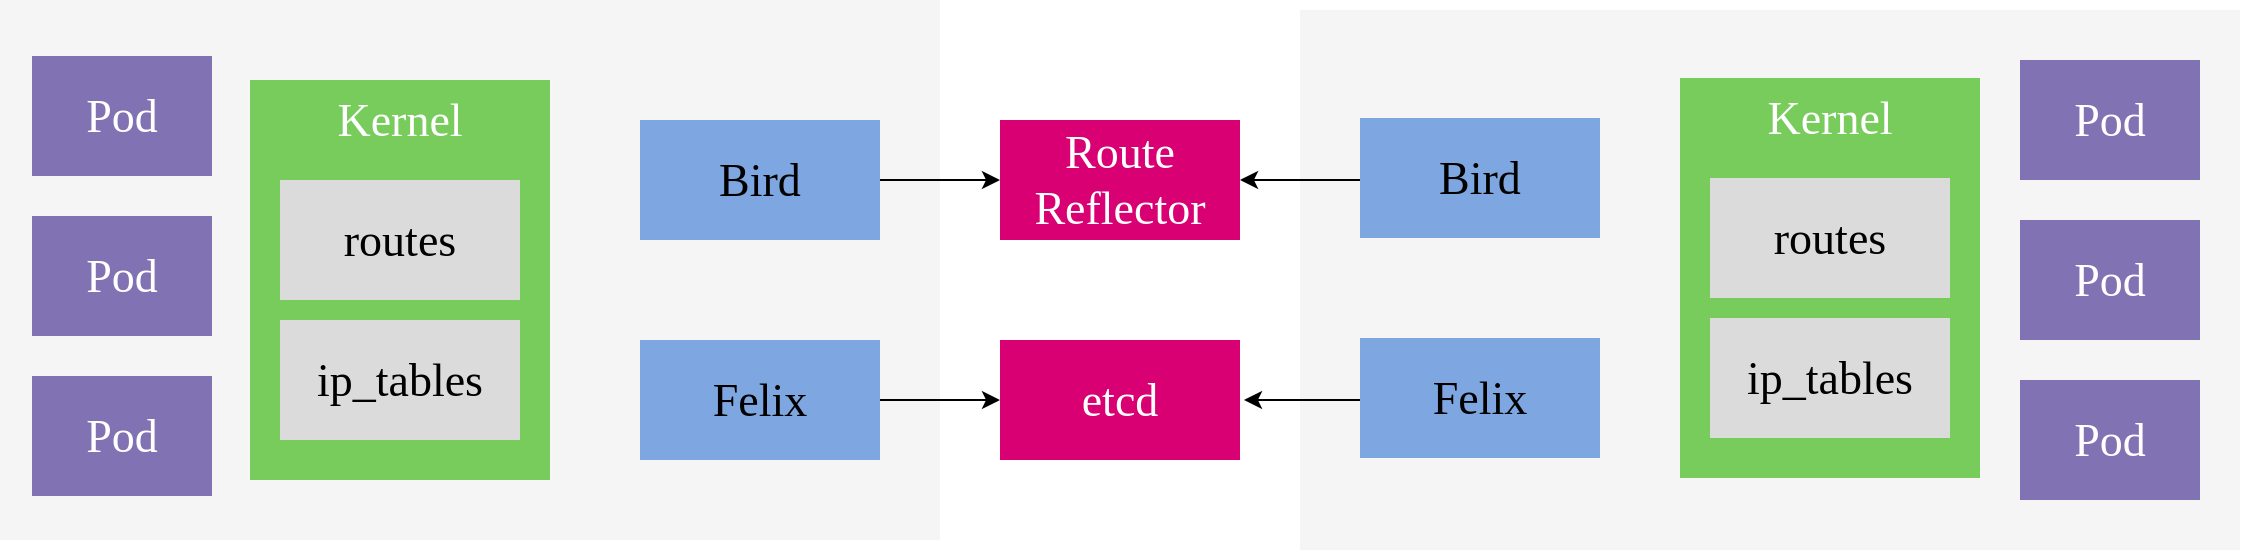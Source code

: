 <mxfile version="14.6.13" type="device"><diagram id="7OYIP2FMA4adme4rxs6J" name="第 1 页"><mxGraphModel dx="946" dy="597" grid="1" gridSize="10" guides="1" tooltips="1" connect="1" arrows="1" fold="1" page="1" pageScale="1" pageWidth="827" pageHeight="1169" math="0" shadow="0"><root><mxCell id="0"/><mxCell id="1" parent="0"/><mxCell id="vTIvfmuPmQGcx4VH7lIx-21" value="" style="rounded=0;whiteSpace=wrap;html=1;fontFamily=Comic Sans MS;fontSize=23;fillColor=#f5f5f5;fontColor=#333333;strokeColor=none;" vertex="1" parent="1"><mxGeometry x="650" y="15" width="470" height="270" as="geometry"/></mxCell><mxCell id="vTIvfmuPmQGcx4VH7lIx-12" value="" style="rounded=0;whiteSpace=wrap;html=1;fontFamily=Comic Sans MS;fontSize=23;fillColor=#f5f5f5;fontColor=#333333;strokeColor=none;" vertex="1" parent="1"><mxGeometry y="10" width="470" height="270" as="geometry"/></mxCell><mxCell id="vTIvfmuPmQGcx4VH7lIx-1" value="Felix" style="rounded=0;whiteSpace=wrap;html=1;fontFamily=Comic Sans MS;fontSize=23;fillColor=#7EA6E0;strokeColor=none;" vertex="1" parent="1"><mxGeometry x="320" y="180" width="120" height="60" as="geometry"/></mxCell><mxCell id="vTIvfmuPmQGcx4VH7lIx-4" value="etcd" style="rounded=0;whiteSpace=wrap;html=1;fontFamily=Comic Sans MS;fontSize=23;fillColor=#d80073;fontColor=#ffffff;strokeColor=none;" vertex="1" parent="1"><mxGeometry x="500" y="180" width="120" height="60" as="geometry"/></mxCell><mxCell id="vTIvfmuPmQGcx4VH7lIx-5" value="Route&lt;br&gt;Reflector" style="rounded=0;whiteSpace=wrap;html=1;fontFamily=Comic Sans MS;fontSize=23;fillColor=#d80073;fontColor=#ffffff;strokeColor=none;" vertex="1" parent="1"><mxGeometry x="500" y="70" width="120" height="60" as="geometry"/></mxCell><mxCell id="vTIvfmuPmQGcx4VH7lIx-6" value="" style="endArrow=classic;html=1;fontFamily=Comic Sans MS;fontSize=23;exitX=1;exitY=0.5;exitDx=0;exitDy=0;entryX=0;entryY=0.5;entryDx=0;entryDy=0;" edge="1" parent="1" source="vTIvfmuPmQGcx4VH7lIx-1" target="vTIvfmuPmQGcx4VH7lIx-4"><mxGeometry width="50" height="50" relative="1" as="geometry"><mxPoint x="250" y="370" as="sourcePoint"/><mxPoint x="470" y="230" as="targetPoint"/></mxGeometry></mxCell><mxCell id="vTIvfmuPmQGcx4VH7lIx-7" value="" style="endArrow=classic;html=1;fontFamily=Comic Sans MS;fontSize=23;exitX=0;exitY=0.5;exitDx=0;exitDy=0;" edge="1" parent="1"><mxGeometry width="50" height="50" relative="1" as="geometry"><mxPoint x="730" y="210" as="sourcePoint"/><mxPoint x="622" y="210" as="targetPoint"/></mxGeometry></mxCell><mxCell id="vTIvfmuPmQGcx4VH7lIx-8" value="Bird" style="rounded=0;whiteSpace=wrap;html=1;fontFamily=Comic Sans MS;fontSize=23;fillColor=#7EA6E0;strokeColor=none;" vertex="1" parent="1"><mxGeometry x="320" y="70" width="120" height="60" as="geometry"/></mxCell><mxCell id="vTIvfmuPmQGcx4VH7lIx-10" value="" style="endArrow=classic;html=1;fontFamily=Comic Sans MS;fontSize=23;entryX=0;entryY=0.5;entryDx=0;entryDy=0;exitX=1;exitY=0.5;exitDx=0;exitDy=0;" edge="1" parent="1" source="vTIvfmuPmQGcx4VH7lIx-8" target="vTIvfmuPmQGcx4VH7lIx-5"><mxGeometry width="50" height="50" relative="1" as="geometry"><mxPoint x="389" y="280" as="sourcePoint"/><mxPoint x="439" y="230" as="targetPoint"/></mxGeometry></mxCell><mxCell id="vTIvfmuPmQGcx4VH7lIx-11" value="" style="endArrow=classic;html=1;fontFamily=Comic Sans MS;fontSize=23;entryX=1;entryY=0.5;entryDx=0;entryDy=0;exitX=0;exitY=0.5;exitDx=0;exitDy=0;" edge="1" parent="1" target="vTIvfmuPmQGcx4VH7lIx-5"><mxGeometry width="50" height="50" relative="1" as="geometry"><mxPoint x="730" y="100" as="sourcePoint"/><mxPoint x="530" y="300" as="targetPoint"/></mxGeometry></mxCell><mxCell id="vTIvfmuPmQGcx4VH7lIx-17" value="" style="group" vertex="1" connectable="0" parent="1"><mxGeometry x="125" y="50" width="150" height="200" as="geometry"/></mxCell><mxCell id="vTIvfmuPmQGcx4VH7lIx-13" value="" style="rounded=0;whiteSpace=wrap;html=1;fontFamily=Comic Sans MS;fontSize=23;fillColor=#77CC5B;strokeColor=none;" vertex="1" parent="vTIvfmuPmQGcx4VH7lIx-17"><mxGeometry width="150" height="200" as="geometry"/></mxCell><mxCell id="vTIvfmuPmQGcx4VH7lIx-14" value="routes" style="rounded=0;whiteSpace=wrap;html=1;fontFamily=Comic Sans MS;fontSize=23;fillColor=#DBDBDB;strokeColor=none;" vertex="1" parent="vTIvfmuPmQGcx4VH7lIx-17"><mxGeometry x="15" y="50" width="120" height="60" as="geometry"/></mxCell><mxCell id="vTIvfmuPmQGcx4VH7lIx-15" value="ip_tables" style="rounded=0;whiteSpace=wrap;html=1;fontFamily=Comic Sans MS;fontSize=23;fillColor=#DBDBDB;strokeColor=none;" vertex="1" parent="vTIvfmuPmQGcx4VH7lIx-17"><mxGeometry x="15" y="120" width="120" height="60" as="geometry"/></mxCell><mxCell id="vTIvfmuPmQGcx4VH7lIx-16" value="Kernel" style="text;html=1;strokeColor=none;fillColor=none;align=center;verticalAlign=middle;whiteSpace=wrap;rounded=0;fontFamily=Comic Sans MS;fontSize=23;fontColor=#FFFFFF;" vertex="1" parent="vTIvfmuPmQGcx4VH7lIx-17"><mxGeometry x="55" y="10" width="40" height="20" as="geometry"/></mxCell><mxCell id="vTIvfmuPmQGcx4VH7lIx-18" value="Pod" style="rounded=0;whiteSpace=wrap;html=1;fontFamily=Comic Sans MS;fontSize=23;fontColor=#FFFFFF;fillColor=#8172B4;strokeColor=none;" vertex="1" parent="1"><mxGeometry x="16" y="38" width="90" height="60" as="geometry"/></mxCell><mxCell id="vTIvfmuPmQGcx4VH7lIx-19" value="Pod" style="rounded=0;whiteSpace=wrap;html=1;fontFamily=Comic Sans MS;fontSize=23;fontColor=#FFFFFF;fillColor=#8172B4;strokeColor=none;" vertex="1" parent="1"><mxGeometry x="16" y="118" width="90" height="60" as="geometry"/></mxCell><mxCell id="vTIvfmuPmQGcx4VH7lIx-20" value="Pod" style="rounded=0;whiteSpace=wrap;html=1;fontFamily=Comic Sans MS;fontSize=23;fontColor=#FFFFFF;fillColor=#8172B4;strokeColor=none;" vertex="1" parent="1"><mxGeometry x="16" y="198" width="90" height="60" as="geometry"/></mxCell><mxCell id="vTIvfmuPmQGcx4VH7lIx-22" value="Felix" style="rounded=0;whiteSpace=wrap;html=1;fontFamily=Comic Sans MS;fontSize=23;fillColor=#7EA6E0;strokeColor=none;" vertex="1" parent="1"><mxGeometry x="680" y="179" width="120" height="60" as="geometry"/></mxCell><mxCell id="vTIvfmuPmQGcx4VH7lIx-23" value="Bird" style="rounded=0;whiteSpace=wrap;html=1;fontFamily=Comic Sans MS;fontSize=23;fillColor=#7EA6E0;strokeColor=none;" vertex="1" parent="1"><mxGeometry x="680" y="69" width="120" height="60" as="geometry"/></mxCell><mxCell id="vTIvfmuPmQGcx4VH7lIx-24" value="" style="group" vertex="1" connectable="0" parent="1"><mxGeometry x="840" y="49" width="290" height="235" as="geometry"/></mxCell><mxCell id="vTIvfmuPmQGcx4VH7lIx-25" value="" style="rounded=0;whiteSpace=wrap;html=1;fontFamily=Comic Sans MS;fontSize=23;fillColor=#77CC5B;strokeColor=none;" vertex="1" parent="vTIvfmuPmQGcx4VH7lIx-24"><mxGeometry width="150" height="200" as="geometry"/></mxCell><mxCell id="vTIvfmuPmQGcx4VH7lIx-26" value="routes" style="rounded=0;whiteSpace=wrap;html=1;fontFamily=Comic Sans MS;fontSize=23;fillColor=#DBDBDB;strokeColor=none;" vertex="1" parent="vTIvfmuPmQGcx4VH7lIx-24"><mxGeometry x="15" y="50" width="120" height="60" as="geometry"/></mxCell><mxCell id="vTIvfmuPmQGcx4VH7lIx-27" value="ip_tables" style="rounded=0;whiteSpace=wrap;html=1;fontFamily=Comic Sans MS;fontSize=23;fillColor=#DBDBDB;strokeColor=none;" vertex="1" parent="vTIvfmuPmQGcx4VH7lIx-24"><mxGeometry x="15" y="120" width="120" height="60" as="geometry"/></mxCell><mxCell id="vTIvfmuPmQGcx4VH7lIx-28" value="Kernel" style="text;html=1;strokeColor=none;fillColor=none;align=center;verticalAlign=middle;whiteSpace=wrap;rounded=0;fontFamily=Comic Sans MS;fontSize=23;fontColor=#FFFFFF;" vertex="1" parent="vTIvfmuPmQGcx4VH7lIx-24"><mxGeometry x="55" y="10" width="40" height="20" as="geometry"/></mxCell><mxCell id="vTIvfmuPmQGcx4VH7lIx-29" value="Pod" style="rounded=0;whiteSpace=wrap;html=1;fontFamily=Comic Sans MS;fontSize=23;fontColor=#FFFFFF;fillColor=#8172B4;strokeColor=none;" vertex="1" parent="1"><mxGeometry x="1010" y="40" width="90" height="60" as="geometry"/></mxCell><mxCell id="vTIvfmuPmQGcx4VH7lIx-30" value="Pod" style="rounded=0;whiteSpace=wrap;html=1;fontFamily=Comic Sans MS;fontSize=23;fontColor=#FFFFFF;fillColor=#8172B4;strokeColor=none;" vertex="1" parent="1"><mxGeometry x="1010" y="120" width="90" height="60" as="geometry"/></mxCell><mxCell id="vTIvfmuPmQGcx4VH7lIx-31" value="Pod" style="rounded=0;whiteSpace=wrap;html=1;fontFamily=Comic Sans MS;fontSize=23;fontColor=#FFFFFF;fillColor=#8172B4;strokeColor=none;" vertex="1" parent="1"><mxGeometry x="1010" y="200" width="90" height="60" as="geometry"/></mxCell></root></mxGraphModel></diagram></mxfile>
